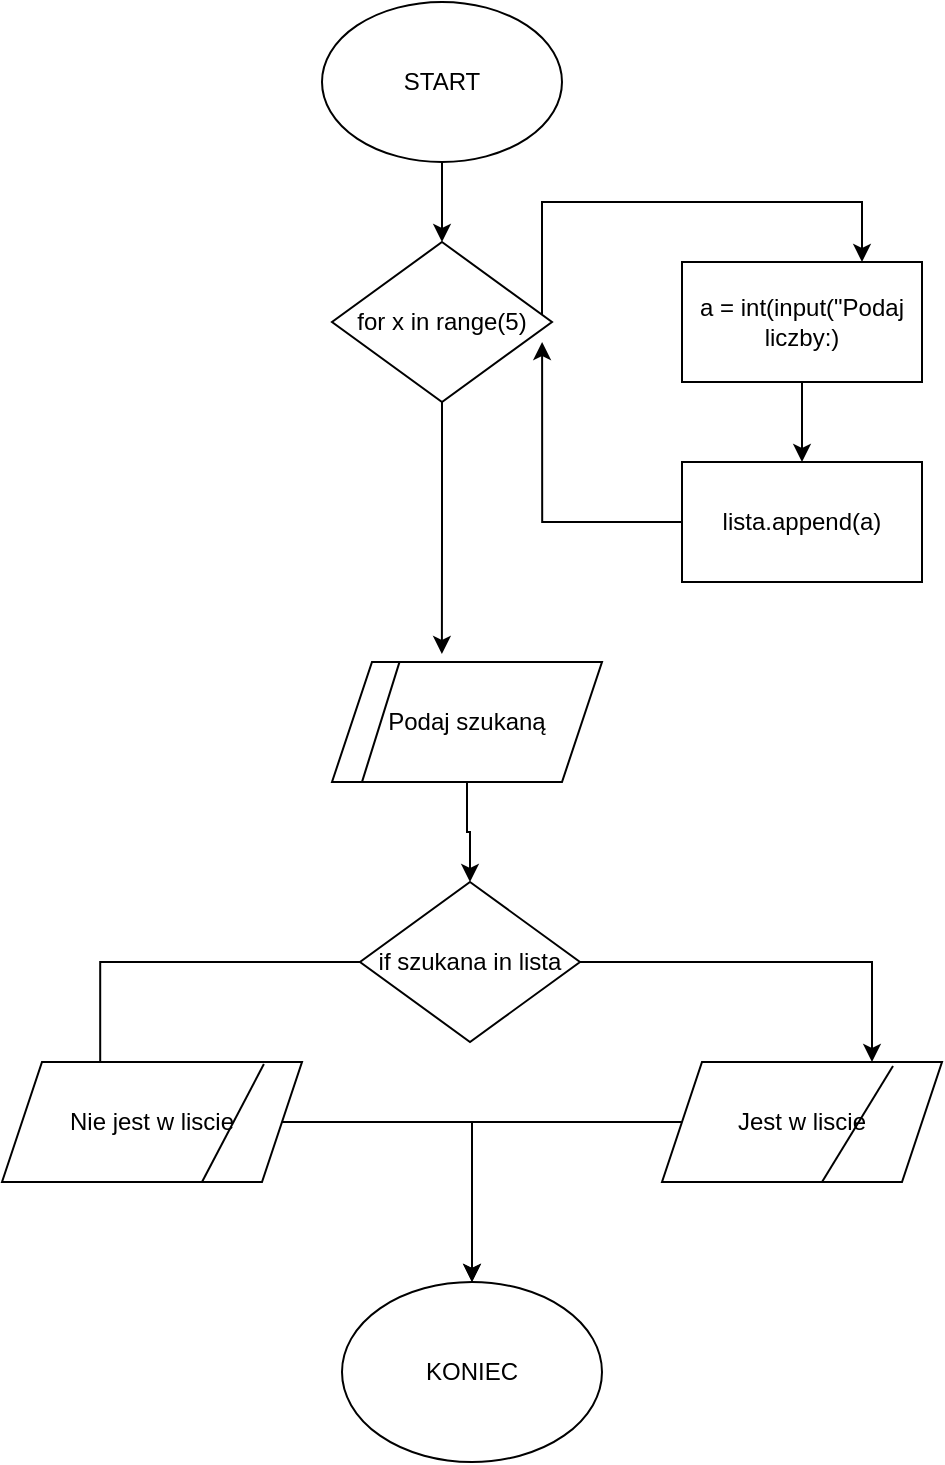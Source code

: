 <mxfile version="21.0.8" type="device"><diagram name="Strona-1" id="UseiwSgOpXtoU1QemBGM"><mxGraphModel dx="1393" dy="766" grid="1" gridSize="10" guides="1" tooltips="1" connect="1" arrows="1" fold="1" page="1" pageScale="1" pageWidth="827" pageHeight="1169" math="0" shadow="0"><root><mxCell id="0"/><mxCell id="1" parent="0"/><mxCell id="-KJ2HN9NIEwSfcDgwyiP-7" style="edgeStyle=orthogonalEdgeStyle;rounded=0;orthogonalLoop=1;jettySize=auto;html=1;entryX=0.5;entryY=0;entryDx=0;entryDy=0;" edge="1" parent="1" source="-KJ2HN9NIEwSfcDgwyiP-1"><mxGeometry relative="1" as="geometry"><mxPoint x="400" y="120" as="targetPoint"/></mxGeometry></mxCell><mxCell id="-KJ2HN9NIEwSfcDgwyiP-1" value="START" style="ellipse;whiteSpace=wrap;html=1;" vertex="1" parent="1"><mxGeometry x="340" width="120" height="80" as="geometry"/></mxCell><mxCell id="-KJ2HN9NIEwSfcDgwyiP-11" style="edgeStyle=orthogonalEdgeStyle;rounded=0;orthogonalLoop=1;jettySize=auto;html=1;entryX=0.75;entryY=0;entryDx=0;entryDy=0;" edge="1" parent="1" source="-KJ2HN9NIEwSfcDgwyiP-8" target="-KJ2HN9NIEwSfcDgwyiP-9"><mxGeometry relative="1" as="geometry"><Array as="points"><mxPoint x="450" y="100"/><mxPoint x="610" y="100"/></Array></mxGeometry></mxCell><mxCell id="-KJ2HN9NIEwSfcDgwyiP-18" style="edgeStyle=orthogonalEdgeStyle;rounded=0;orthogonalLoop=1;jettySize=auto;html=1;entryX=0.407;entryY=-0.067;entryDx=0;entryDy=0;entryPerimeter=0;" edge="1" parent="1" source="-KJ2HN9NIEwSfcDgwyiP-8" target="-KJ2HN9NIEwSfcDgwyiP-16"><mxGeometry relative="1" as="geometry"/></mxCell><mxCell id="-KJ2HN9NIEwSfcDgwyiP-8" value="for x in range(5)" style="rhombus;whiteSpace=wrap;html=1;" vertex="1" parent="1"><mxGeometry x="345" y="120" width="110" height="80" as="geometry"/></mxCell><mxCell id="-KJ2HN9NIEwSfcDgwyiP-14" style="edgeStyle=orthogonalEdgeStyle;rounded=0;orthogonalLoop=1;jettySize=auto;html=1;entryX=0.5;entryY=0;entryDx=0;entryDy=0;" edge="1" parent="1" source="-KJ2HN9NIEwSfcDgwyiP-9" target="-KJ2HN9NIEwSfcDgwyiP-13"><mxGeometry relative="1" as="geometry"/></mxCell><mxCell id="-KJ2HN9NIEwSfcDgwyiP-9" value="a = int(input(&quot;Podaj liczby:)" style="rounded=0;whiteSpace=wrap;html=1;" vertex="1" parent="1"><mxGeometry x="520" y="130" width="120" height="60" as="geometry"/></mxCell><mxCell id="-KJ2HN9NIEwSfcDgwyiP-15" style="edgeStyle=orthogonalEdgeStyle;rounded=0;orthogonalLoop=1;jettySize=auto;html=1;entryX=0.955;entryY=0.625;entryDx=0;entryDy=0;entryPerimeter=0;" edge="1" parent="1" source="-KJ2HN9NIEwSfcDgwyiP-13" target="-KJ2HN9NIEwSfcDgwyiP-8"><mxGeometry relative="1" as="geometry"/></mxCell><mxCell id="-KJ2HN9NIEwSfcDgwyiP-13" value="lista.append(a)" style="rounded=0;whiteSpace=wrap;html=1;" vertex="1" parent="1"><mxGeometry x="520" y="230" width="120" height="60" as="geometry"/></mxCell><mxCell id="-KJ2HN9NIEwSfcDgwyiP-20" style="edgeStyle=orthogonalEdgeStyle;rounded=0;orthogonalLoop=1;jettySize=auto;html=1;entryX=0.5;entryY=0;entryDx=0;entryDy=0;" edge="1" parent="1" source="-KJ2HN9NIEwSfcDgwyiP-16" target="-KJ2HN9NIEwSfcDgwyiP-19"><mxGeometry relative="1" as="geometry"/></mxCell><mxCell id="-KJ2HN9NIEwSfcDgwyiP-16" value="Podaj szukaną" style="shape=parallelogram;perimeter=parallelogramPerimeter;whiteSpace=wrap;html=1;fixedSize=1;" vertex="1" parent="1"><mxGeometry x="345" y="330" width="135" height="60" as="geometry"/></mxCell><mxCell id="-KJ2HN9NIEwSfcDgwyiP-17" value="" style="endArrow=none;html=1;rounded=0;entryX=0.25;entryY=0;entryDx=0;entryDy=0;" edge="1" parent="1" target="-KJ2HN9NIEwSfcDgwyiP-16"><mxGeometry width="50" height="50" relative="1" as="geometry"><mxPoint x="360" y="390" as="sourcePoint"/><mxPoint x="410" y="340" as="targetPoint"/></mxGeometry></mxCell><mxCell id="-KJ2HN9NIEwSfcDgwyiP-29" style="edgeStyle=orthogonalEdgeStyle;rounded=0;orthogonalLoop=1;jettySize=auto;html=1;entryX=0.75;entryY=0;entryDx=0;entryDy=0;" edge="1" parent="1" source="-KJ2HN9NIEwSfcDgwyiP-19" target="-KJ2HN9NIEwSfcDgwyiP-21"><mxGeometry relative="1" as="geometry"/></mxCell><mxCell id="-KJ2HN9NIEwSfcDgwyiP-30" style="edgeStyle=orthogonalEdgeStyle;rounded=0;orthogonalLoop=1;jettySize=auto;html=1;entryX=0.327;entryY=0;entryDx=0;entryDy=0;entryPerimeter=0;" edge="1" parent="1" source="-KJ2HN9NIEwSfcDgwyiP-19" target="-KJ2HN9NIEwSfcDgwyiP-23"><mxGeometry relative="1" as="geometry"/></mxCell><mxCell id="-KJ2HN9NIEwSfcDgwyiP-19" value="if szukana in lista" style="rhombus;whiteSpace=wrap;html=1;" vertex="1" parent="1"><mxGeometry x="359" y="440" width="110" height="80" as="geometry"/></mxCell><mxCell id="-KJ2HN9NIEwSfcDgwyiP-34" style="edgeStyle=orthogonalEdgeStyle;rounded=0;orthogonalLoop=1;jettySize=auto;html=1;entryX=0.5;entryY=0;entryDx=0;entryDy=0;" edge="1" parent="1" source="-KJ2HN9NIEwSfcDgwyiP-21" target="-KJ2HN9NIEwSfcDgwyiP-32"><mxGeometry relative="1" as="geometry"/></mxCell><mxCell id="-KJ2HN9NIEwSfcDgwyiP-21" value="Jest w liscie" style="shape=parallelogram;perimeter=parallelogramPerimeter;whiteSpace=wrap;html=1;fixedSize=1;" vertex="1" parent="1"><mxGeometry x="510" y="530" width="140" height="60" as="geometry"/></mxCell><mxCell id="-KJ2HN9NIEwSfcDgwyiP-33" style="edgeStyle=orthogonalEdgeStyle;rounded=0;orthogonalLoop=1;jettySize=auto;html=1;entryX=0.5;entryY=0;entryDx=0;entryDy=0;" edge="1" parent="1" source="-KJ2HN9NIEwSfcDgwyiP-23" target="-KJ2HN9NIEwSfcDgwyiP-32"><mxGeometry relative="1" as="geometry"/></mxCell><mxCell id="-KJ2HN9NIEwSfcDgwyiP-23" value="Nie jest w liscie" style="shape=parallelogram;perimeter=parallelogramPerimeter;whiteSpace=wrap;html=1;fixedSize=1;" vertex="1" parent="1"><mxGeometry x="180" y="530" width="150" height="60" as="geometry"/></mxCell><mxCell id="-KJ2HN9NIEwSfcDgwyiP-28" value="" style="endArrow=none;html=1;rounded=0;entryX=0.825;entryY=0.033;entryDx=0;entryDy=0;entryPerimeter=0;" edge="1" parent="1" target="-KJ2HN9NIEwSfcDgwyiP-21"><mxGeometry width="50" height="50" relative="1" as="geometry"><mxPoint x="590" y="590" as="sourcePoint"/><mxPoint x="640" y="540" as="targetPoint"/></mxGeometry></mxCell><mxCell id="-KJ2HN9NIEwSfcDgwyiP-31" value="" style="endArrow=none;html=1;rounded=0;entryX=0.873;entryY=0.017;entryDx=0;entryDy=0;entryPerimeter=0;" edge="1" parent="1" target="-KJ2HN9NIEwSfcDgwyiP-23"><mxGeometry width="50" height="50" relative="1" as="geometry"><mxPoint x="280" y="590" as="sourcePoint"/><mxPoint x="330" y="540" as="targetPoint"/></mxGeometry></mxCell><mxCell id="-KJ2HN9NIEwSfcDgwyiP-32" value="KONIEC" style="ellipse;whiteSpace=wrap;html=1;" vertex="1" parent="1"><mxGeometry x="350" y="640" width="130" height="90" as="geometry"/></mxCell></root></mxGraphModel></diagram></mxfile>